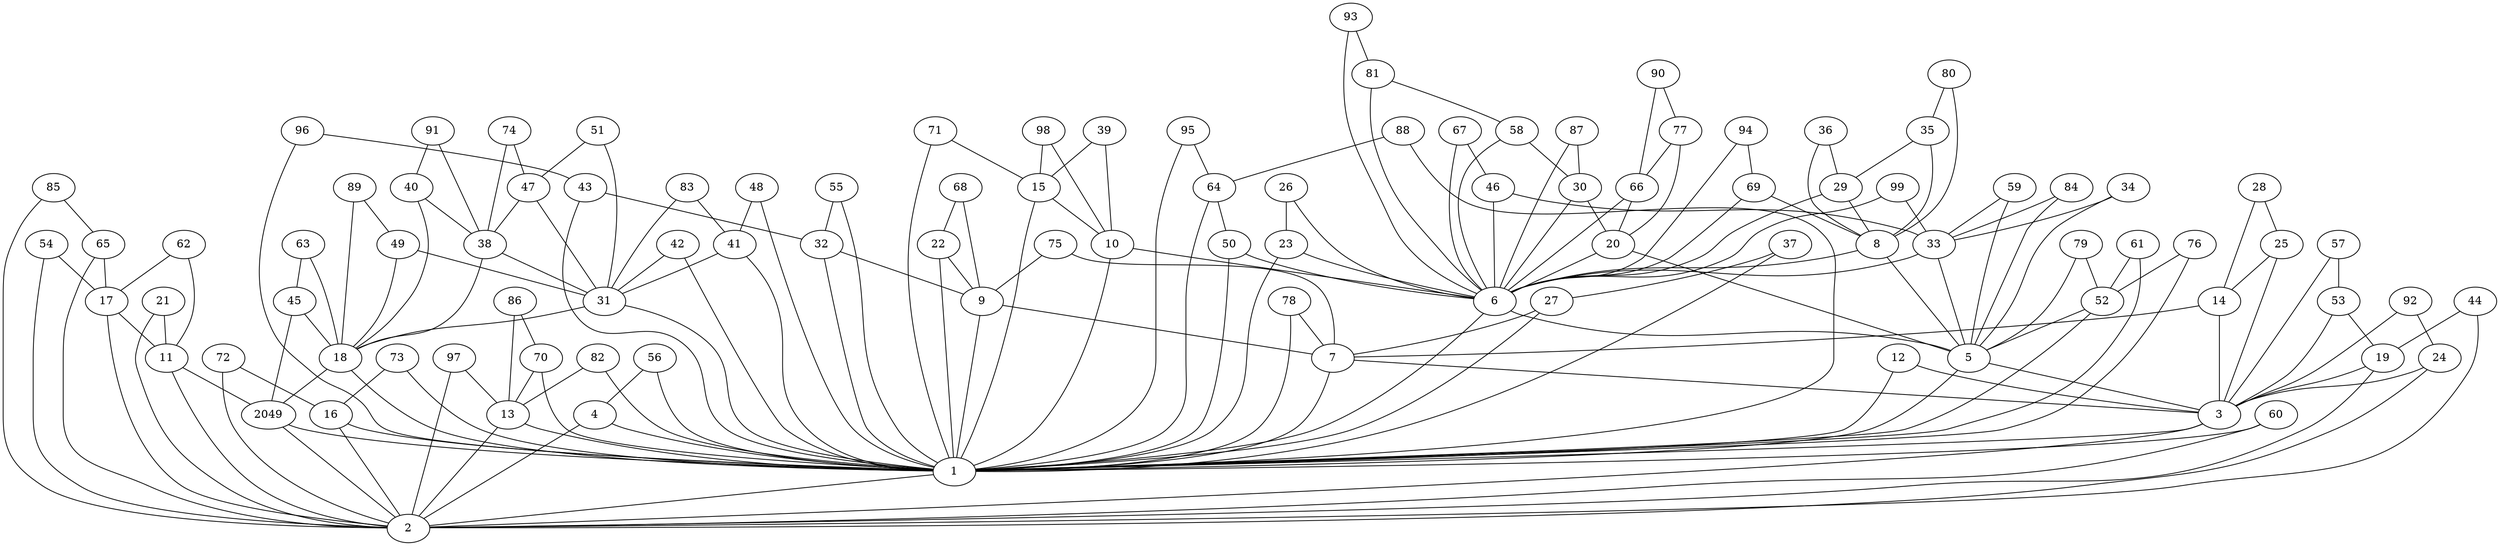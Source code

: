 graph {
    2049 []
    1 []
    2 []
    3 []
    4 []
    5 []
    6 []
    7 []
    8 []
    9 []
    10 []
    11 []
    12 []
    13 []
    14 []
    15 []
    16 []
    17 []
    18 []
    19 []
    20 []
    21 []
    22 []
    23 []
    24 []
    25 []
    26 []
    27 []
    28 []
    29 []
    30 []
    31 []
    32 []
    33 []
    34 []
    35 []
    36 []
    37 []
    38 []
    39 []
    40 []
    41 []
    42 []
    43 []
    44 []
    45 []
    46 []
    47 []
    48 []
    49 []
    50 []
    51 []
    52 []
    53 []
    54 []
    55 []
    56 []
    57 []
    58 []
    59 []
    60 []
    61 []
    62 []
    63 []
    64 []
    65 []
    66 []
    67 []
    68 []
    69 []
    70 []
    71 []
    72 []
    73 []
    74 []
    75 []
    76 []
    77 []
    78 []
    79 []
    80 []
    81 []
    82 []
    83 []
    84 []
    85 []
    86 []
    87 []
    88 []
    89 []
    90 []
    91 []
    92 []
    93 []
    94 []
    95 []
    96 []
    97 []
    98 []
    99 []
    2049 -- 1
    1 -- 2
    2 -- 2049
    3 -- 1
    3 -- 2
    4 -- 1
    4 -- 2
    5 -- 3
    5 -- 1
    6 -- 5
    6 -- 1
    7 -- 3
    7 -- 1
    8 -- 6
    8 -- 5
    9 -- 7
    9 -- 1
    10 -- 6
    10 -- 1
    11 -- 2
    11 -- 2049
    12 -- 3
    12 -- 1
    13 -- 1
    13 -- 2
    14 -- 7
    14 -- 3
    15 -- 10
    15 -- 1
    16 -- 1
    16 -- 2
    17 -- 11
    17 -- 2
    18 -- 2049
    18 -- 1
    19 -- 3
    19 -- 2
    20 -- 6
    20 -- 5
    21 -- 11
    21 -- 2
    22 -- 9
    22 -- 1
    23 -- 6
    23 -- 1
    24 -- 3
    24 -- 2
    25 -- 14
    25 -- 3
    26 -- 23
    26 -- 6
    27 -- 7
    27 -- 1
    28 -- 25
    28 -- 14
    29 -- 8
    29 -- 6
    30 -- 20
    30 -- 6
    31 -- 18
    31 -- 1
    32 -- 9
    32 -- 1
    33 -- 6
    33 -- 5
    34 -- 33
    34 -- 5
    35 -- 29
    35 -- 8
    36 -- 29
    36 -- 8
    37 -- 27
    37 -- 1
    38 -- 31
    38 -- 18
    39 -- 15
    39 -- 10
    40 -- 38
    40 -- 18
    41 -- 31
    41 -- 1
    42 -- 31
    42 -- 1
    43 -- 32
    43 -- 1
    44 -- 19
    44 -- 2
    45 -- 18
    45 -- 2049
    46 -- 33
    46 -- 6
    47 -- 38
    47 -- 31
    48 -- 41
    48 -- 1
    49 -- 31
    49 -- 18
    50 -- 6
    50 -- 1
    51 -- 47
    51 -- 31
    52 -- 5
    52 -- 1
    53 -- 19
    53 -- 3
    54 -- 17
    54 -- 2
    55 -- 32
    55 -- 1
    56 -- 4
    56 -- 1
    57 -- 53
    57 -- 3
    58 -- 30
    58 -- 6
    59 -- 33
    59 -- 5
    60 -- 1
    60 -- 2
    61 -- 52
    61 -- 1
    62 -- 17
    62 -- 11
    63 -- 45
    63 -- 18
    64 -- 50
    64 -- 1
    65 -- 17
    65 -- 2
    66 -- 20
    66 -- 6
    67 -- 46
    67 -- 6
    68 -- 22
    68 -- 9
    69 -- 8
    69 -- 6
    70 -- 13
    70 -- 1
    71 -- 15
    71 -- 1
    72 -- 16
    72 -- 2
    73 -- 16
    73 -- 1
    74 -- 47
    74 -- 38
    75 -- 9
    75 -- 7
    76 -- 52
    76 -- 1
    77 -- 66
    77 -- 20
    78 -- 7
    78 -- 1
    79 -- 52
    79 -- 5
    80 -- 35
    80 -- 8
    81 -- 58
    81 -- 6
    82 -- 13
    82 -- 1
    83 -- 41
    83 -- 31
    84 -- 33
    84 -- 5
    85 -- 65
    85 -- 2
    86 -- 70
    86 -- 13
    87 -- 30
    87 -- 6
    88 -- 64
    88 -- 1
    89 -- 49
    89 -- 18
    90 -- 77
    90 -- 66
    91 -- 40
    91 -- 38
    92 -- 24
    92 -- 3
    93 -- 81
    93 -- 6
    94 -- 69
    94 -- 6
    95 -- 64
    95 -- 1
    96 -- 43
    96 -- 1
    97 -- 13
    97 -- 2
    98 -- 15
    98 -- 10
    99 -- 33
    99 -- 6
}
